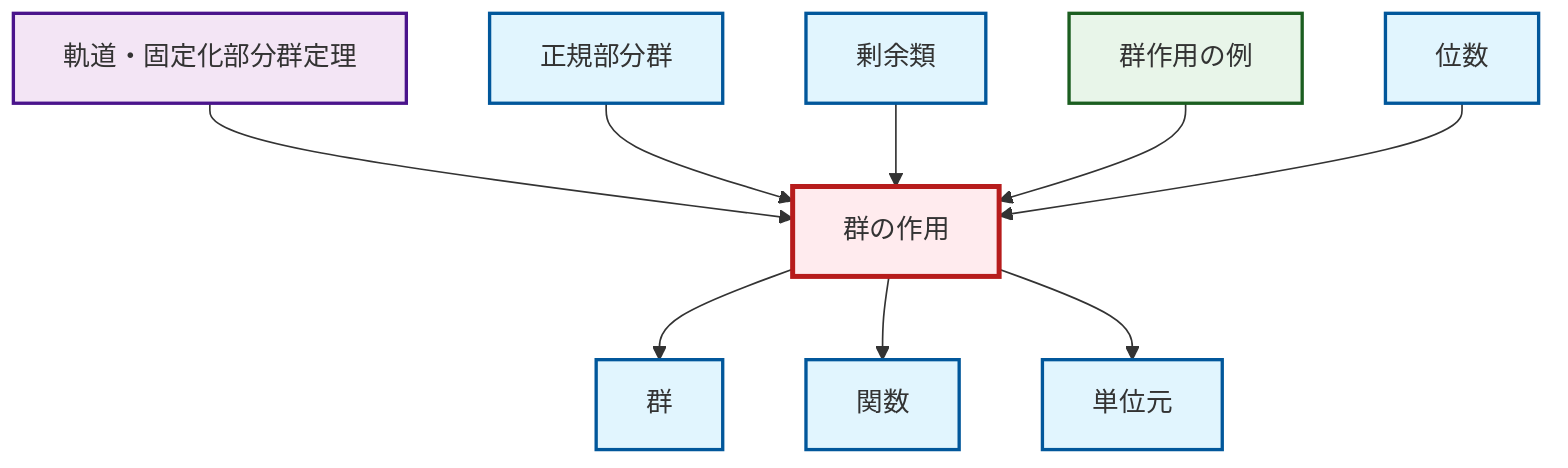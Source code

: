 graph TD
    classDef definition fill:#e1f5fe,stroke:#01579b,stroke-width:2px
    classDef theorem fill:#f3e5f5,stroke:#4a148c,stroke-width:2px
    classDef axiom fill:#fff3e0,stroke:#e65100,stroke-width:2px
    classDef example fill:#e8f5e9,stroke:#1b5e20,stroke-width:2px
    classDef current fill:#ffebee,stroke:#b71c1c,stroke-width:3px
    def-identity-element["単位元"]:::definition
    thm-orbit-stabilizer["軌道・固定化部分群定理"]:::theorem
    ex-group-action-examples["群作用の例"]:::example
    def-group["群"]:::definition
    def-group-action["群の作用"]:::definition
    def-function["関数"]:::definition
    def-coset["剰余類"]:::definition
    def-order["位数"]:::definition
    def-normal-subgroup["正規部分群"]:::definition
    def-group-action --> def-group
    def-group-action --> def-function
    thm-orbit-stabilizer --> def-group-action
    def-normal-subgroup --> def-group-action
    def-coset --> def-group-action
    ex-group-action-examples --> def-group-action
    def-group-action --> def-identity-element
    def-order --> def-group-action
    class def-group-action current